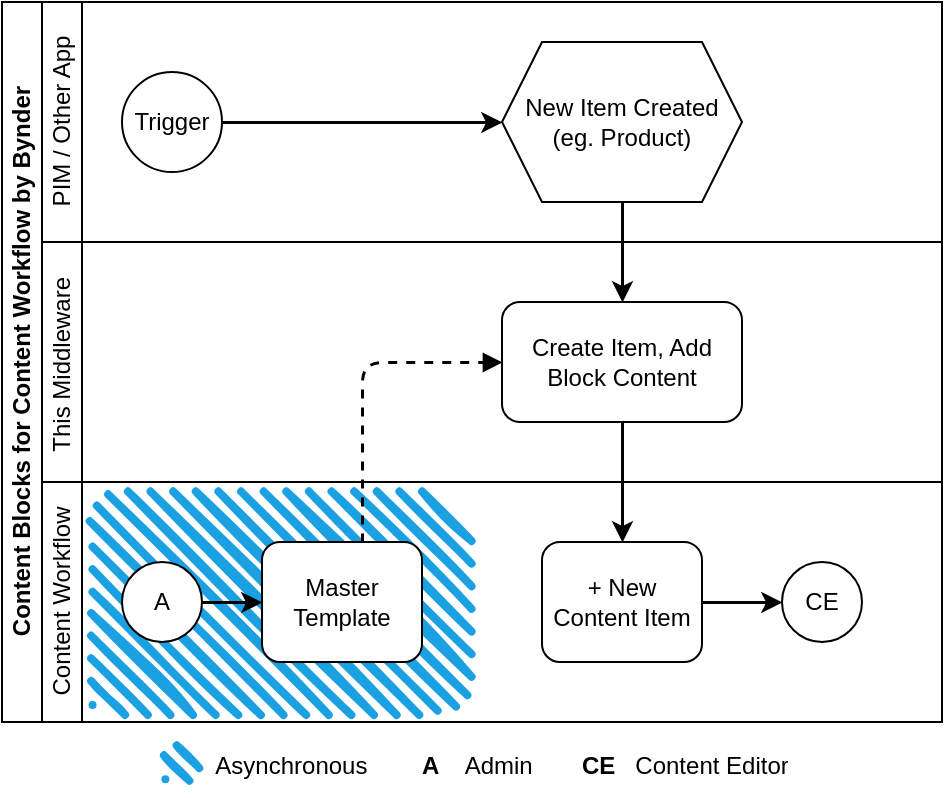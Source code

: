 <mxfile version="26.2.5">
  <diagram id="prtHgNgQTEPvFCAcTncT" name="Page-1">
    <mxGraphModel dx="1026" dy="1002" grid="1" gridSize="10" guides="1" tooltips="1" connect="1" arrows="1" fold="1" page="1" pageScale="1" pageWidth="827" pageHeight="1169" math="0" shadow="0">
      <root>
        <mxCell id="0" />
        <mxCell id="1" parent="0" />
        <mxCell id="dNxyNK7c78bLwvsdeMH5-19" value="Content Blocks for Content Workflow by Bynder" style="swimlane;html=1;childLayout=stackLayout;resizeParent=1;resizeParentMax=0;horizontal=0;startSize=20;horizontalStack=0;" parent="1" vertex="1">
          <mxGeometry x="120" y="120" width="470" height="360" as="geometry" />
        </mxCell>
        <mxCell id="dNxyNK7c78bLwvsdeMH5-20" value="&lt;span style=&quot;font-weight: normal;&quot;&gt;PIM / Other App&lt;/span&gt;" style="swimlane;html=1;startSize=20;horizontal=0;" parent="dNxyNK7c78bLwvsdeMH5-19" vertex="1">
          <mxGeometry x="20" width="450" height="120" as="geometry" />
        </mxCell>
        <mxCell id="To7_hax132ZgTaBnYfoS-15" value="" style="edgeStyle=orthogonalEdgeStyle;rounded=0;orthogonalLoop=1;jettySize=auto;html=1;strokeWidth=1.5;" edge="1" parent="dNxyNK7c78bLwvsdeMH5-20" source="To7_hax132ZgTaBnYfoS-1" target="To7_hax132ZgTaBnYfoS-13">
          <mxGeometry relative="1" as="geometry" />
        </mxCell>
        <mxCell id="To7_hax132ZgTaBnYfoS-1" value="Trigger" style="ellipse;whiteSpace=wrap;html=1;fillStyle=solid;fillColor=light-dark(#FFFFFF,#006600);" vertex="1" parent="dNxyNK7c78bLwvsdeMH5-20">
          <mxGeometry x="40" y="35" width="50" height="50" as="geometry" />
        </mxCell>
        <mxCell id="To7_hax132ZgTaBnYfoS-13" value="New Item Created&lt;br&gt;(eg. Product)" style="shape=hexagon;perimeter=hexagonPerimeter2;whiteSpace=wrap;html=1;fixedSize=1;size=20;" vertex="1" parent="dNxyNK7c78bLwvsdeMH5-20">
          <mxGeometry x="230" y="20" width="120" height="80" as="geometry" />
        </mxCell>
        <mxCell id="dNxyNK7c78bLwvsdeMH5-21" value="&lt;span style=&quot;font-weight: normal;&quot;&gt;This Middleware&amp;nbsp;&lt;/span&gt;" style="swimlane;html=1;startSize=20;horizontal=0;fillStyle=auto;fillColor=light-dark(#FFFFFF,#4D4D4D);" parent="dNxyNK7c78bLwvsdeMH5-19" vertex="1">
          <mxGeometry x="20" y="120" width="450" height="120" as="geometry" />
        </mxCell>
        <mxCell id="dNxyNK7c78bLwvsdeMH5-29" value="" style="edgeStyle=orthogonalEdgeStyle;rounded=0;orthogonalLoop=1;jettySize=auto;html=1;endArrow=classic;endFill=1;" parent="dNxyNK7c78bLwvsdeMH5-21" source="dNxyNK7c78bLwvsdeMH5-26" edge="1">
          <mxGeometry relative="1" as="geometry">
            <mxPoint x="260" y="60" as="targetPoint" />
            <Array as="points">
              <mxPoint x="240" y="60" />
              <mxPoint x="240" y="60" />
            </Array>
          </mxGeometry>
        </mxCell>
        <mxCell id="dNxyNK7c78bLwvsdeMH5-26" value="Create Item, Add Block Content" style="rounded=1;whiteSpace=wrap;html=1;fontFamily=Helvetica;fontSize=12;fontColor=#000000;align=center;" parent="dNxyNK7c78bLwvsdeMH5-21" vertex="1">
          <mxGeometry x="230" y="30" width="120" height="60" as="geometry" />
        </mxCell>
        <mxCell id="dNxyNK7c78bLwvsdeMH5-22" value="&lt;span style=&quot;font-weight: normal;&quot;&gt;Content Workflow&lt;/span&gt;" style="swimlane;html=1;startSize=20;horizontal=0;" parent="dNxyNK7c78bLwvsdeMH5-19" vertex="1">
          <mxGeometry x="20" y="240" width="450" height="120" as="geometry" />
        </mxCell>
        <mxCell id="To7_hax132ZgTaBnYfoS-7" value="" style="rounded=1;whiteSpace=wrap;html=1;strokeWidth=2;fillWeight=4;hachureGap=8;hachureAngle=45;fillColor=#1ba1e2;sketch=1;fontColor=#ffffff;strokeColor=none;" vertex="1" parent="dNxyNK7c78bLwvsdeMH5-22">
          <mxGeometry x="23" y="8" width="187" height="110" as="geometry" />
        </mxCell>
        <mxCell id="dNxyNK7c78bLwvsdeMH5-23" value="A" style="ellipse;whiteSpace=wrap;html=1;" parent="dNxyNK7c78bLwvsdeMH5-22" vertex="1">
          <mxGeometry x="40" y="40" width="40" height="40" as="geometry" />
        </mxCell>
        <mxCell id="dNxyNK7c78bLwvsdeMH5-24" value="Master Template" style="rounded=1;whiteSpace=wrap;html=1;fontFamily=Helvetica;fontSize=12;fontColor=#000000;align=center;" parent="dNxyNK7c78bLwvsdeMH5-22" vertex="1">
          <mxGeometry x="110" y="30" width="80" height="60" as="geometry" />
        </mxCell>
        <mxCell id="dNxyNK7c78bLwvsdeMH5-25" value="" style="edgeStyle=orthogonalEdgeStyle;rounded=0;orthogonalLoop=1;jettySize=auto;html=1;strokeWidth=1.5;" parent="dNxyNK7c78bLwvsdeMH5-22" source="dNxyNK7c78bLwvsdeMH5-23" target="dNxyNK7c78bLwvsdeMH5-24" edge="1">
          <mxGeometry relative="1" as="geometry" />
        </mxCell>
        <mxCell id="dNxyNK7c78bLwvsdeMH5-30" value="+ New Content Item" style="rounded=1;whiteSpace=wrap;html=1;fontFamily=Helvetica;fontSize=12;fontColor=#000000;align=center;" parent="dNxyNK7c78bLwvsdeMH5-22" vertex="1">
          <mxGeometry x="250" y="30" width="80" height="60" as="geometry" />
        </mxCell>
        <mxCell id="dNxyNK7c78bLwvsdeMH5-32" value="CE" style="ellipse;whiteSpace=wrap;html=1;" parent="dNxyNK7c78bLwvsdeMH5-22" vertex="1">
          <mxGeometry x="370" y="40" width="40" height="40" as="geometry" />
        </mxCell>
        <mxCell id="dNxyNK7c78bLwvsdeMH5-33" value="" style="edgeStyle=orthogonalEdgeStyle;rounded=0;orthogonalLoop=1;jettySize=auto;html=1;endArrow=classic;endFill=1;strokeWidth=1.5;" parent="dNxyNK7c78bLwvsdeMH5-22" source="dNxyNK7c78bLwvsdeMH5-30" target="dNxyNK7c78bLwvsdeMH5-32" edge="1">
          <mxGeometry relative="1" as="geometry">
            <Array as="points">
              <mxPoint x="350" y="60" />
              <mxPoint x="350" y="60" />
            </Array>
          </mxGeometry>
        </mxCell>
        <mxCell id="dNxyNK7c78bLwvsdeMH5-27" value="" style="edgeStyle=orthogonalEdgeStyle;rounded=1;orthogonalLoop=1;jettySize=auto;html=1;dashed=1;endArrow=block;endFill=1;strokeColor=default;strokeWidth=1.5;curved=0;" parent="dNxyNK7c78bLwvsdeMH5-19" source="dNxyNK7c78bLwvsdeMH5-24" target="dNxyNK7c78bLwvsdeMH5-26" edge="1">
          <mxGeometry relative="1" as="geometry">
            <Array as="points">
              <mxPoint x="180" y="180" />
            </Array>
          </mxGeometry>
        </mxCell>
        <mxCell id="To7_hax132ZgTaBnYfoS-10" value="" style="edgeStyle=orthogonalEdgeStyle;rounded=0;orthogonalLoop=1;jettySize=auto;html=1;strokeWidth=1.5;" edge="1" parent="dNxyNK7c78bLwvsdeMH5-19" source="dNxyNK7c78bLwvsdeMH5-26" target="dNxyNK7c78bLwvsdeMH5-30">
          <mxGeometry relative="1" as="geometry">
            <Array as="points">
              <mxPoint x="310" y="230" />
              <mxPoint x="310" y="230" />
            </Array>
          </mxGeometry>
        </mxCell>
        <mxCell id="To7_hax132ZgTaBnYfoS-14" value="" style="edgeStyle=orthogonalEdgeStyle;rounded=0;orthogonalLoop=1;jettySize=auto;html=1;strokeWidth=1.5;" edge="1" parent="dNxyNK7c78bLwvsdeMH5-19" source="To7_hax132ZgTaBnYfoS-13" target="dNxyNK7c78bLwvsdeMH5-26">
          <mxGeometry relative="1" as="geometry">
            <Array as="points">
              <mxPoint x="310" y="140" />
              <mxPoint x="310" y="140" />
            </Array>
          </mxGeometry>
        </mxCell>
        <mxCell id="To7_hax132ZgTaBnYfoS-20" value="" style="rounded=1;whiteSpace=wrap;html=1;strokeWidth=2;fillWeight=4;hachureGap=8;hachureAngle=45;fillColor=#1ba1e2;sketch=1;fontColor=#ffffff;strokeColor=none;arcSize=50;" vertex="1" parent="1">
          <mxGeometry x="199" y="491" width="20" height="20" as="geometry" />
        </mxCell>
        <mxCell id="To7_hax132ZgTaBnYfoS-19" value="&lt;b&gt;&amp;nbsp; &amp;nbsp; &amp;nbsp; &amp;nbsp;&amp;nbsp;&lt;/b&gt;Asynchronous" style="text;strokeColor=none;fillColor=none;align=left;verticalAlign=top;spacingLeft=4;spacingRight=4;overflow=hidden;rotatable=0;points=[[0,0.5],[1,0.5]];portConstraint=eastwest;whiteSpace=wrap;html=1;" vertex="1" parent="1">
          <mxGeometry x="194" y="488" width="120" height="26" as="geometry" />
        </mxCell>
        <mxCell id="To7_hax132ZgTaBnYfoS-17" value="&lt;b&gt;A&lt;/b&gt;&amp;nbsp; &amp;nbsp; Admin" style="text;strokeColor=none;fillColor=none;align=left;verticalAlign=top;spacingLeft=4;spacingRight=4;overflow=hidden;rotatable=0;points=[[0,0.5],[1,0.5]];portConstraint=eastwest;whiteSpace=wrap;html=1;" vertex="1" parent="1">
          <mxGeometry x="324" y="488" width="120" height="26" as="geometry" />
        </mxCell>
        <mxCell id="To7_hax132ZgTaBnYfoS-18" value="&lt;b&gt;CE&lt;/b&gt;&lt;span style=&quot;white-space: pre;&quot;&gt;&#x9;&lt;/span&gt;Content Editor" style="text;strokeColor=none;fillColor=none;align=left;verticalAlign=top;spacingLeft=4;spacingRight=4;overflow=hidden;rotatable=0;points=[[0,0.5],[1,0.5]];portConstraint=eastwest;whiteSpace=wrap;html=1;" vertex="1" parent="1">
          <mxGeometry x="404" y="488" width="120" height="26" as="geometry" />
        </mxCell>
      </root>
    </mxGraphModel>
  </diagram>
</mxfile>
